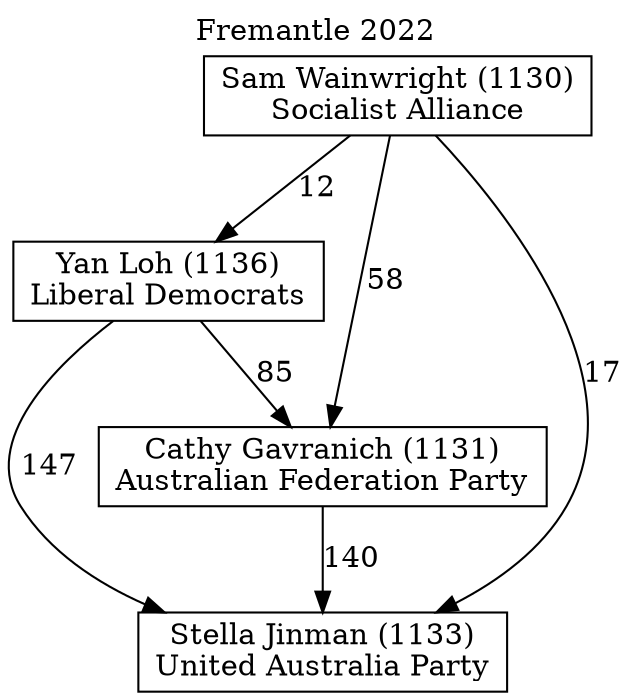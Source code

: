 // House preference flow
digraph "Stella Jinman (1133)_Fremantle_2022" {
	graph [label="Fremantle 2022" labelloc=t mclimit=10]
	node [shape=box]
	"Yan Loh (1136)" [label="Yan Loh (1136)
Liberal Democrats"]
	"Sam Wainwright (1130)" [label="Sam Wainwright (1130)
Socialist Alliance"]
	"Cathy Gavranich (1131)" [label="Cathy Gavranich (1131)
Australian Federation Party"]
	"Stella Jinman (1133)" [label="Stella Jinman (1133)
United Australia Party"]
	"Cathy Gavranich (1131)" -> "Stella Jinman (1133)" [label=140]
	"Sam Wainwright (1130)" -> "Cathy Gavranich (1131)" [label=58]
	"Sam Wainwright (1130)" -> "Stella Jinman (1133)" [label=17]
	"Sam Wainwright (1130)" -> "Yan Loh (1136)" [label=12]
	"Yan Loh (1136)" -> "Stella Jinman (1133)" [label=147]
	"Yan Loh (1136)" -> "Cathy Gavranich (1131)" [label=85]
}
